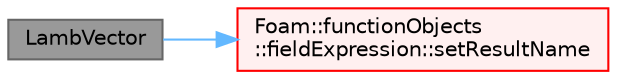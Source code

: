 digraph "LambVector"
{
 // LATEX_PDF_SIZE
  bgcolor="transparent";
  edge [fontname=Helvetica,fontsize=10,labelfontname=Helvetica,labelfontsize=10];
  node [fontname=Helvetica,fontsize=10,shape=box,height=0.2,width=0.4];
  rankdir="LR";
  Node1 [id="Node000001",label="LambVector",height=0.2,width=0.4,color="gray40", fillcolor="grey60", style="filled", fontcolor="black",tooltip=" "];
  Node1 -> Node2 [id="edge1_Node000001_Node000002",color="steelblue1",style="solid",tooltip=" "];
  Node2 [id="Node000002",label="Foam::functionObjects\l::fieldExpression::setResultName",height=0.2,width=0.4,color="red", fillcolor="#FFF0F0", style="filled",URL="$classFoam_1_1functionObjects_1_1fieldExpression.html#af58114af8be0a8f017ae947b3054f6c6",tooltip=" "];
}
